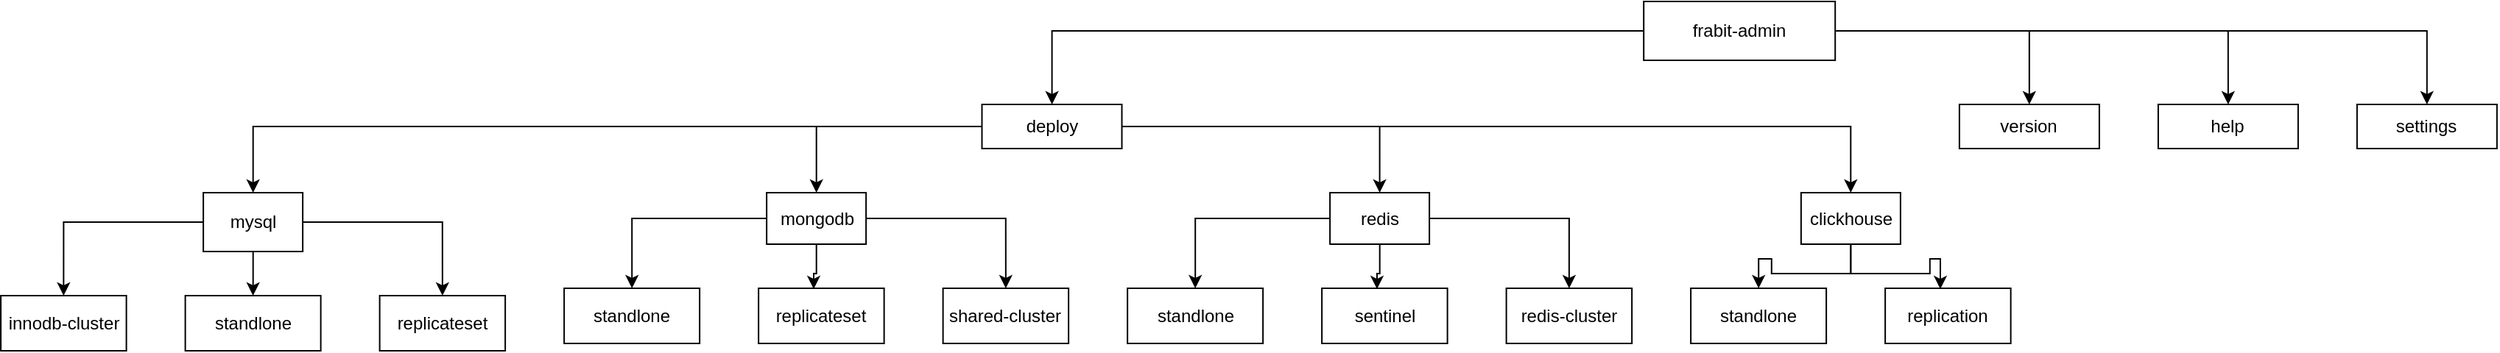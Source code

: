 <mxfile version="20.6.1" type="device"><diagram id="prtHgNgQTEPvFCAcTncT" name="Page-1"><mxGraphModel dx="1182" dy="745" grid="1" gridSize="10" guides="1" tooltips="1" connect="1" arrows="1" fold="1" page="1" pageScale="1" pageWidth="1169" pageHeight="1654" math="0" shadow="0"><root><mxCell id="0"/><mxCell id="1" parent="0"/><mxCell id="-rhsxRgbIAM6VaydtJvd-1" style="edgeStyle=orthogonalEdgeStyle;rounded=0;orthogonalLoop=1;jettySize=auto;html=1;" edge="1" parent="1" source="-rhsxRgbIAM6VaydtJvd-2" target="-rhsxRgbIAM6VaydtJvd-4"><mxGeometry relative="1" as="geometry"/></mxCell><mxCell id="-rhsxRgbIAM6VaydtJvd-42" style="edgeStyle=orthogonalEdgeStyle;rounded=0;orthogonalLoop=1;jettySize=auto;html=1;" edge="1" parent="1" source="-rhsxRgbIAM6VaydtJvd-2" target="-rhsxRgbIAM6VaydtJvd-40"><mxGeometry relative="1" as="geometry"/></mxCell><mxCell id="-rhsxRgbIAM6VaydtJvd-46" style="edgeStyle=orthogonalEdgeStyle;rounded=0;orthogonalLoop=1;jettySize=auto;html=1;entryX=0.5;entryY=0;entryDx=0;entryDy=0;" edge="1" parent="1" source="-rhsxRgbIAM6VaydtJvd-2" target="-rhsxRgbIAM6VaydtJvd-45"><mxGeometry relative="1" as="geometry"/></mxCell><mxCell id="-rhsxRgbIAM6VaydtJvd-47" style="edgeStyle=orthogonalEdgeStyle;rounded=0;orthogonalLoop=1;jettySize=auto;html=1;" edge="1" parent="1" source="-rhsxRgbIAM6VaydtJvd-2" target="-rhsxRgbIAM6VaydtJvd-43"><mxGeometry relative="1" as="geometry"/></mxCell><mxCell id="-rhsxRgbIAM6VaydtJvd-2" value="frabit-admin" style="rounded=0;whiteSpace=wrap;html=1;" vertex="1" parent="1"><mxGeometry x="1881.094" y="10" width="130" height="40" as="geometry"/></mxCell><mxCell id="-rhsxRgbIAM6VaydtJvd-3" value="" style="edgeStyle=orthogonalEdgeStyle;rounded=0;orthogonalLoop=1;jettySize=auto;html=1;" edge="1" parent="1" source="-rhsxRgbIAM6VaydtJvd-4" target="-rhsxRgbIAM6VaydtJvd-7"><mxGeometry relative="1" as="geometry"/></mxCell><mxCell id="-rhsxRgbIAM6VaydtJvd-25" style="edgeStyle=orthogonalEdgeStyle;rounded=0;orthogonalLoop=1;jettySize=auto;html=1;" edge="1" parent="1" source="-rhsxRgbIAM6VaydtJvd-4" target="-rhsxRgbIAM6VaydtJvd-20"><mxGeometry relative="1" as="geometry"/></mxCell><mxCell id="-rhsxRgbIAM6VaydtJvd-26" style="edgeStyle=orthogonalEdgeStyle;rounded=0;orthogonalLoop=1;jettySize=auto;html=1;entryX=0.5;entryY=0;entryDx=0;entryDy=0;" edge="1" parent="1" source="-rhsxRgbIAM6VaydtJvd-4" target="-rhsxRgbIAM6VaydtJvd-12"><mxGeometry relative="1" as="geometry"/></mxCell><mxCell id="-rhsxRgbIAM6VaydtJvd-34" style="edgeStyle=orthogonalEdgeStyle;rounded=0;orthogonalLoop=1;jettySize=auto;html=1;" edge="1" parent="1" source="-rhsxRgbIAM6VaydtJvd-4" target="-rhsxRgbIAM6VaydtJvd-30"><mxGeometry relative="1" as="geometry"/></mxCell><mxCell id="-rhsxRgbIAM6VaydtJvd-4" value="deploy" style="rounded=0;whiteSpace=wrap;html=1;" vertex="1" parent="1"><mxGeometry x="1431.75" y="80" width="95" height="30" as="geometry"/></mxCell><mxCell id="-rhsxRgbIAM6VaydtJvd-5" value="" style="edgeStyle=orthogonalEdgeStyle;rounded=0;orthogonalLoop=1;jettySize=auto;html=1;startArrow=none;" edge="1" parent="1" source="-rhsxRgbIAM6VaydtJvd-7" target="-rhsxRgbIAM6VaydtJvd-8"><mxGeometry relative="1" as="geometry"><mxPoint x="275.5" y="175" as="sourcePoint"/></mxGeometry></mxCell><mxCell id="-rhsxRgbIAM6VaydtJvd-37" style="edgeStyle=orthogonalEdgeStyle;rounded=0;orthogonalLoop=1;jettySize=auto;html=1;entryX=0.5;entryY=0;entryDx=0;entryDy=0;" edge="1" parent="1" source="-rhsxRgbIAM6VaydtJvd-7" target="-rhsxRgbIAM6VaydtJvd-35"><mxGeometry relative="1" as="geometry"/></mxCell><mxCell id="-rhsxRgbIAM6VaydtJvd-8" value="standlone" style="whiteSpace=wrap;html=1;rounded=0;" vertex="1" parent="1"><mxGeometry x="890.812" y="210" width="92" height="37.5" as="geometry"/></mxCell><mxCell id="-rhsxRgbIAM6VaydtJvd-9" value="replicateset" style="whiteSpace=wrap;html=1;rounded=0;" vertex="1" parent="1"><mxGeometry x="1022.812" y="210" width="85.25" height="37.5" as="geometry"/></mxCell><mxCell id="-rhsxRgbIAM6VaydtJvd-10" value="" style="edgeStyle=orthogonalEdgeStyle;rounded=0;orthogonalLoop=1;jettySize=auto;html=1;" edge="1" parent="1" source="-rhsxRgbIAM6VaydtJvd-12" target="-rhsxRgbIAM6VaydtJvd-13"><mxGeometry relative="1" as="geometry"/></mxCell><mxCell id="-rhsxRgbIAM6VaydtJvd-11" style="edgeStyle=orthogonalEdgeStyle;rounded=0;orthogonalLoop=1;jettySize=auto;html=1;entryX=0.439;entryY=0.014;entryDx=0;entryDy=0;entryPerimeter=0;" edge="1" parent="1" source="-rhsxRgbIAM6VaydtJvd-12" target="-rhsxRgbIAM6VaydtJvd-14"><mxGeometry relative="1" as="geometry"/></mxCell><mxCell id="-rhsxRgbIAM6VaydtJvd-17" style="edgeStyle=orthogonalEdgeStyle;rounded=0;orthogonalLoop=1;jettySize=auto;html=1;" edge="1" parent="1" source="-rhsxRgbIAM6VaydtJvd-12" target="-rhsxRgbIAM6VaydtJvd-15"><mxGeometry relative="1" as="geometry"/></mxCell><mxCell id="-rhsxRgbIAM6VaydtJvd-12" value="redis" style="whiteSpace=wrap;html=1;rounded=0;" vertex="1" parent="1"><mxGeometry x="1668.062" y="140" width="67.5" height="35" as="geometry"/></mxCell><mxCell id="-rhsxRgbIAM6VaydtJvd-13" value="standlone" style="whiteSpace=wrap;html=1;rounded=0;" vertex="1" parent="1"><mxGeometry x="1530.562" y="205" width="92" height="37.5" as="geometry"/></mxCell><mxCell id="-rhsxRgbIAM6VaydtJvd-14" value="sentinel" style="whiteSpace=wrap;html=1;rounded=0;" vertex="1" parent="1"><mxGeometry x="1662.562" y="205" width="85.25" height="37.5" as="geometry"/></mxCell><mxCell id="-rhsxRgbIAM6VaydtJvd-15" value="redis-cluster" style="whiteSpace=wrap;html=1;rounded=0;" vertex="1" parent="1"><mxGeometry x="1787.812" y="205" width="85.25" height="37.5" as="geometry"/></mxCell><mxCell id="-rhsxRgbIAM6VaydtJvd-18" value="" style="edgeStyle=orthogonalEdgeStyle;rounded=0;orthogonalLoop=1;jettySize=auto;html=1;" edge="1" parent="1" source="-rhsxRgbIAM6VaydtJvd-20" target="-rhsxRgbIAM6VaydtJvd-21"><mxGeometry relative="1" as="geometry"/></mxCell><mxCell id="-rhsxRgbIAM6VaydtJvd-19" style="edgeStyle=orthogonalEdgeStyle;rounded=0;orthogonalLoop=1;jettySize=auto;html=1;entryX=0.439;entryY=0.014;entryDx=0;entryDy=0;entryPerimeter=0;" edge="1" parent="1" source="-rhsxRgbIAM6VaydtJvd-20" target="-rhsxRgbIAM6VaydtJvd-22"><mxGeometry relative="1" as="geometry"/></mxCell><mxCell id="-rhsxRgbIAM6VaydtJvd-24" style="edgeStyle=orthogonalEdgeStyle;rounded=0;orthogonalLoop=1;jettySize=auto;html=1;entryX=0.5;entryY=0;entryDx=0;entryDy=0;" edge="1" parent="1" source="-rhsxRgbIAM6VaydtJvd-20" target="-rhsxRgbIAM6VaydtJvd-23"><mxGeometry relative="1" as="geometry"/></mxCell><mxCell id="-rhsxRgbIAM6VaydtJvd-20" value="mongodb" style="whiteSpace=wrap;html=1;rounded=0;" vertex="1" parent="1"><mxGeometry x="1285.562" y="140" width="67.5" height="35" as="geometry"/></mxCell><mxCell id="-rhsxRgbIAM6VaydtJvd-21" value="standlone" style="whiteSpace=wrap;html=1;rounded=0;" vertex="1" parent="1"><mxGeometry x="1148.062" y="205" width="92" height="37.5" as="geometry"/></mxCell><mxCell id="-rhsxRgbIAM6VaydtJvd-22" value="replicateset" style="whiteSpace=wrap;html=1;rounded=0;" vertex="1" parent="1"><mxGeometry x="1280.062" y="205" width="85.25" height="37.5" as="geometry"/></mxCell><mxCell id="-rhsxRgbIAM6VaydtJvd-23" value="shared-cluster" style="whiteSpace=wrap;html=1;rounded=0;" vertex="1" parent="1"><mxGeometry x="1405.312" y="205" width="85.25" height="37.5" as="geometry"/></mxCell><mxCell id="-rhsxRgbIAM6VaydtJvd-27" value="" style="edgeStyle=orthogonalEdgeStyle;rounded=0;orthogonalLoop=1;jettySize=auto;html=1;" edge="1" parent="1" source="-rhsxRgbIAM6VaydtJvd-30" target="-rhsxRgbIAM6VaydtJvd-31"><mxGeometry relative="1" as="geometry"/></mxCell><mxCell id="-rhsxRgbIAM6VaydtJvd-28" style="edgeStyle=orthogonalEdgeStyle;rounded=0;orthogonalLoop=1;jettySize=auto;html=1;entryX=0.439;entryY=0.014;entryDx=0;entryDy=0;entryPerimeter=0;" edge="1" parent="1" source="-rhsxRgbIAM6VaydtJvd-30" target="-rhsxRgbIAM6VaydtJvd-32"><mxGeometry relative="1" as="geometry"/></mxCell><mxCell id="-rhsxRgbIAM6VaydtJvd-30" value="clickhouse" style="whiteSpace=wrap;html=1;rounded=0;" vertex="1" parent="1"><mxGeometry x="1987.938" y="140" width="67.5" height="35" as="geometry"/></mxCell><mxCell id="-rhsxRgbIAM6VaydtJvd-31" value="standlone" style="whiteSpace=wrap;html=1;rounded=0;" vertex="1" parent="1"><mxGeometry x="1913.062" y="205" width="92" height="37.5" as="geometry"/></mxCell><mxCell id="-rhsxRgbIAM6VaydtJvd-32" value="replication" style="whiteSpace=wrap;html=1;rounded=0;" vertex="1" parent="1"><mxGeometry x="2045.062" y="205" width="85.25" height="37.5" as="geometry"/></mxCell><mxCell id="-rhsxRgbIAM6VaydtJvd-35" value="innodb-cluster" style="whiteSpace=wrap;html=1;rounded=0;" vertex="1" parent="1"><mxGeometry x="765.562" y="210" width="85.25" height="37.5" as="geometry"/></mxCell><mxCell id="-rhsxRgbIAM6VaydtJvd-39" style="edgeStyle=orthogonalEdgeStyle;rounded=0;orthogonalLoop=1;jettySize=auto;html=1;entryX=0.5;entryY=0;entryDx=0;entryDy=0;" edge="1" parent="1" source="-rhsxRgbIAM6VaydtJvd-7" target="-rhsxRgbIAM6VaydtJvd-9"><mxGeometry relative="1" as="geometry"/></mxCell><mxCell id="-rhsxRgbIAM6VaydtJvd-7" value="mysql" style="whiteSpace=wrap;html=1;rounded=0;" vertex="1" parent="1"><mxGeometry x="903.062" y="140" width="67.5" height="40" as="geometry"/></mxCell><mxCell id="-rhsxRgbIAM6VaydtJvd-40" value="version" style="rounded=0;whiteSpace=wrap;html=1;" vertex="1" parent="1"><mxGeometry x="2095.438" y="80" width="95" height="30" as="geometry"/></mxCell><mxCell id="-rhsxRgbIAM6VaydtJvd-43" value="settings" style="rounded=0;whiteSpace=wrap;html=1;" vertex="1" parent="1"><mxGeometry x="2365.438" y="80" width="95" height="30" as="geometry"/></mxCell><mxCell id="-rhsxRgbIAM6VaydtJvd-45" value="help" style="rounded=0;whiteSpace=wrap;html=1;" vertex="1" parent="1"><mxGeometry x="2230.438" y="80" width="95" height="30" as="geometry"/></mxCell></root></mxGraphModel></diagram></mxfile>